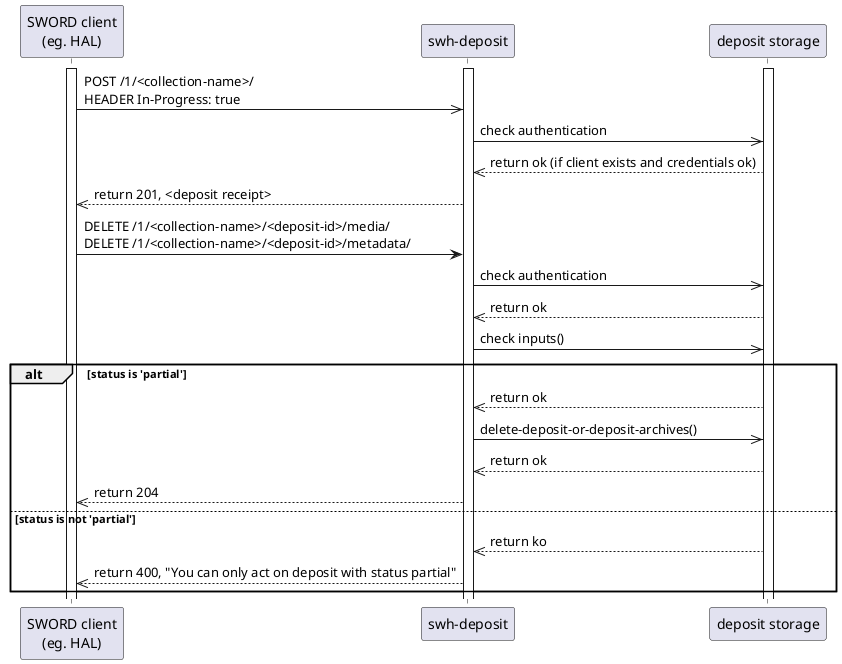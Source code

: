 @startuml
  participant CLIENT as "SWORD client\n(eg. HAL)"
  participant DEPOSIT as "swh-deposit"
  participant DEPOSIT_STORAGE as "deposit storage"

  activate CLIENT
  activate DEPOSIT
  activate DEPOSIT_STORAGE

  CLIENT ->> DEPOSIT: POST /1/<collection-name>/\nHEADER In-Progress: true

  DEPOSIT ->> DEPOSIT_STORAGE: check authentication
  DEPOSIT_STORAGE -->> DEPOSIT: return ok (if client exists and credentials ok)

  DEPOSIT -->> CLIENT: return 201, <deposit receipt>

  CLIENT -> DEPOSIT: DELETE /1/<collection-name>/<deposit-id>/media/\nDELETE /1/<collection-name>/<deposit-id>/metadata/

  DEPOSIT ->> DEPOSIT_STORAGE: check authentication
  DEPOSIT_STORAGE -->> DEPOSIT: return ok

  DEPOSIT ->> DEPOSIT_STORAGE: check inputs()

  alt status is 'partial'
    DEPOSIT_STORAGE -->> DEPOSIT: return ok
    DEPOSIT ->> DEPOSIT_STORAGE: delete-deposit-or-deposit-archives()
    DEPOSIT_STORAGE -->> DEPOSIT: return ok
    DEPOSIT -->> CLIENT: return 204
  else status is not 'partial'
    DEPOSIT_STORAGE -->> DEPOSIT: return ko
    DEPOSIT -->> CLIENT: return 400, "You can only act on deposit with status partial"
  end
@enduml
